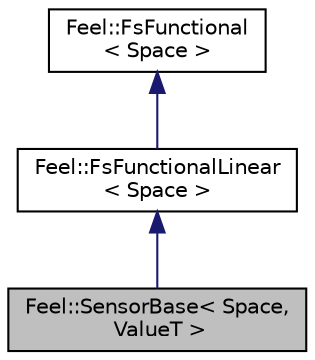 digraph "Feel::SensorBase&lt; Space, ValueT &gt;"
{
 // LATEX_PDF_SIZE
  edge [fontname="Helvetica",fontsize="10",labelfontname="Helvetica",labelfontsize="10"];
  node [fontname="Helvetica",fontsize="10",shape=record];
  Node1 [label="Feel::SensorBase\< Space,\l ValueT \>",height=0.2,width=0.4,color="black", fillcolor="grey75", style="filled", fontcolor="black",tooltip="base class for sensors"];
  Node2 -> Node1 [dir="back",color="midnightblue",fontsize="10",style="solid",fontname="Helvetica"];
  Node2 [label="Feel::FsFunctionalLinear\l\< Space \>",height=0.2,width=0.4,color="black", fillcolor="white", style="filled",URL="$classFeel_1_1FsFunctionalLinear.html",tooltip=" "];
  Node3 -> Node2 [dir="back",color="midnightblue",fontsize="10",style="solid",fontname="Helvetica"];
  Node3 [label="Feel::FsFunctional\l\< Space \>",height=0.2,width=0.4,color="black", fillcolor="white", style="filled",URL="$classFeel_1_1FsFunctional.html",tooltip=" "];
}

